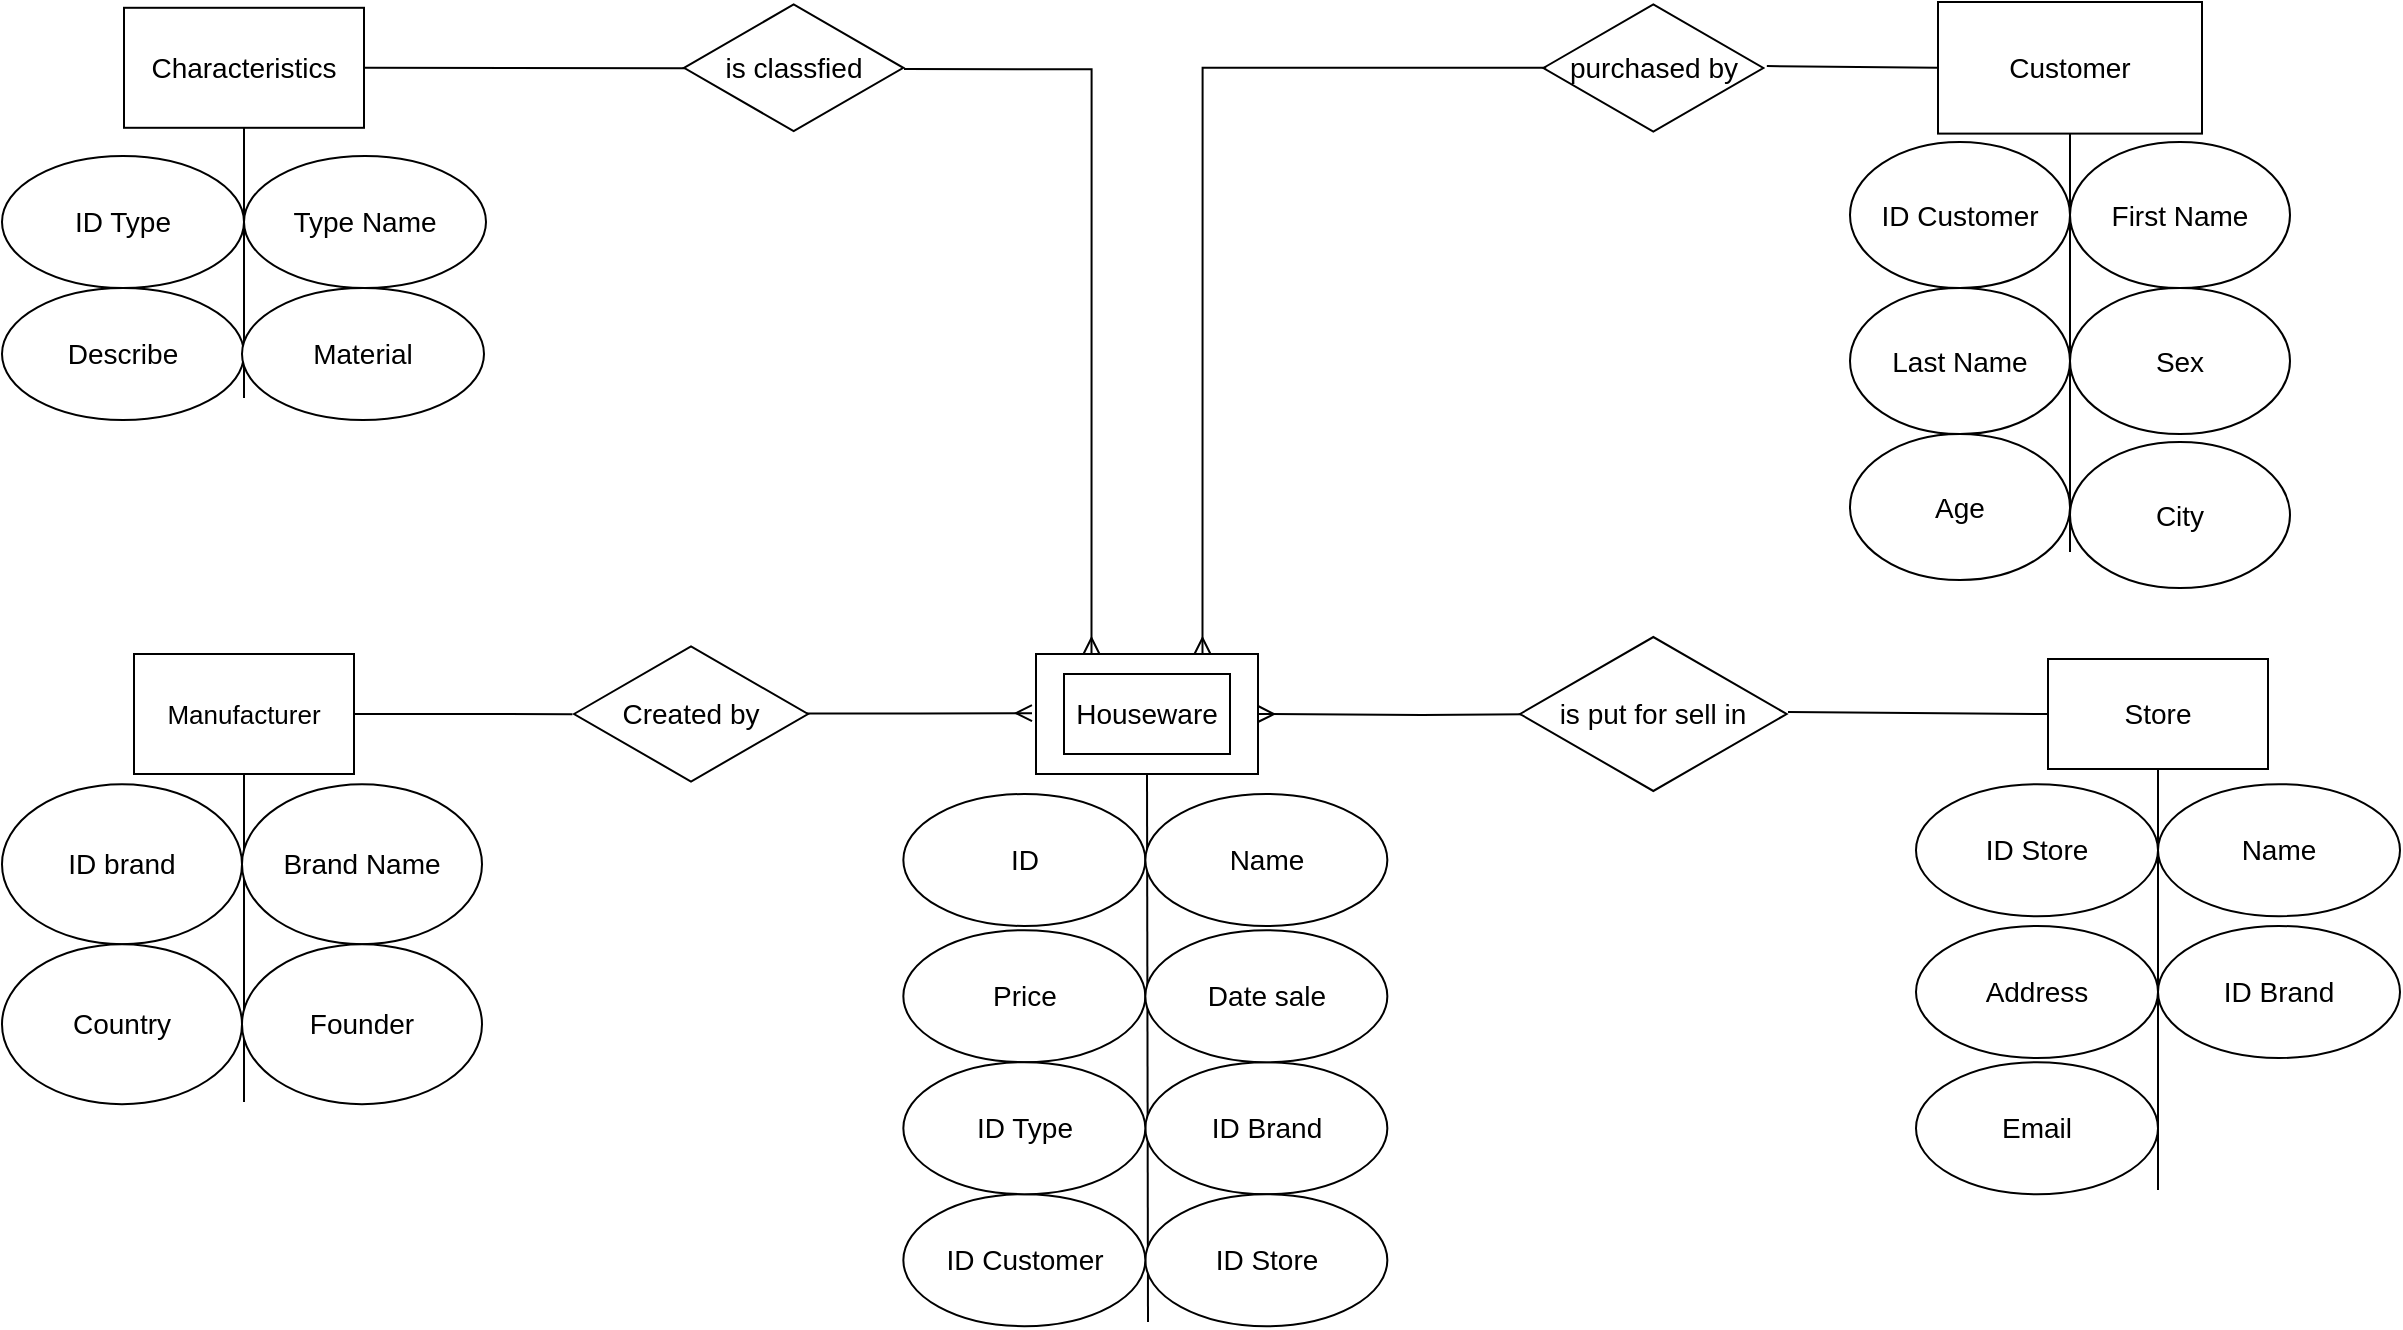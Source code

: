 <mxfile version="20.3.0" type="device"><diagram id="ItxTNayj-VIh7h5wCCFk" name="STUFF"><mxGraphModel dx="1239" dy="771" grid="1" gridSize="11" guides="1" tooltips="1" connect="1" arrows="1" fold="1" page="1" pageScale="1" pageWidth="1400" pageHeight="850" background="none" math="0" shadow="0"><root><mxCell id="0"/><mxCell id="1" parent="0"/><mxCell id="F19KpJCY8n-eLVy96JLF-1" value="" style="rounded=0;whiteSpace=wrap;html=1;gradientColor=none;fillColor=default;" parent="1" vertex="1"><mxGeometry x="649" y="425" width="111" height="60" as="geometry"/></mxCell><mxCell id="F19KpJCY8n-eLVy96JLF-2" value="Houseware" style="rounded=0;whiteSpace=wrap;html=1;fillColor=default;gradientColor=none;fontSize=14;" parent="1" vertex="1"><mxGeometry x="663" y="435" width="83" height="40" as="geometry"/></mxCell><mxCell id="F19KpJCY8n-eLVy96JLF-3" value="" style="endArrow=none;html=1;rounded=0;fontSize=14;entryX=0.5;entryY=1;entryDx=0;entryDy=0;" parent="1" target="F19KpJCY8n-eLVy96JLF-1" edge="1"><mxGeometry width="50" height="50" relative="1" as="geometry"><mxPoint x="705" y="759" as="sourcePoint"/><mxPoint x="704" y="517" as="targetPoint"/></mxGeometry></mxCell><mxCell id="F19KpJCY8n-eLVy96JLF-5" value="" style="edgeStyle=orthogonalEdgeStyle;fontSize=12;html=1;endArrow=ERmany;rounded=0;startArrow=none;entryX=0;entryY=0.5;entryDx=0;entryDy=0;exitX=0.993;exitY=0.497;exitDx=0;exitDy=0;exitPerimeter=0;" parent="1" source="F19KpJCY8n-eLVy96JLF-9" edge="1"><mxGeometry width="100" height="100" relative="1" as="geometry"><mxPoint x="462" y="455" as="sourcePoint"/><mxPoint x="647" y="454.58" as="targetPoint"/><Array as="points"/></mxGeometry></mxCell><mxCell id="F19KpJCY8n-eLVy96JLF-9" value="Created by" style="html=1;whiteSpace=wrap;aspect=fixed;shape=isoRectangle;rounded=0;fontSize=14;fillColor=default;gradientColor=none;" parent="1" vertex="1"><mxGeometry x="418" y="419.9" width="117" height="70.2" as="geometry"/></mxCell><mxCell id="F19KpJCY8n-eLVy96JLF-10" value="&lt;font style=&quot;font-size: 13px;&quot;&gt;Manufacturer&lt;/font&gt;" style="rounded=0;whiteSpace=wrap;html=1;fontSize=14;" parent="1" vertex="1"><mxGeometry x="198" y="425" width="110" height="60" as="geometry"/></mxCell><mxCell id="F19KpJCY8n-eLVy96JLF-14" value="" style="endArrow=none;html=1;rounded=0;fontSize=14;entryX=-0.007;entryY=0.501;entryDx=0;entryDy=0;entryPerimeter=0;exitX=1;exitY=0.5;exitDx=0;exitDy=0;" parent="1" source="F19KpJCY8n-eLVy96JLF-10" target="F19KpJCY8n-eLVy96JLF-9" edge="1"><mxGeometry width="50" height="50" relative="1" as="geometry"><mxPoint x="352" y="523" as="sourcePoint"/><mxPoint x="402" y="473" as="targetPoint"/></mxGeometry></mxCell><mxCell id="F19KpJCY8n-eLVy96JLF-15" value="" style="edgeStyle=orthogonalEdgeStyle;fontSize=12;html=1;endArrow=ERmany;rounded=0;startArrow=none;entryX=1;entryY=0.5;entryDx=0;entryDy=0;" parent="1" target="F19KpJCY8n-eLVy96JLF-1" edge="1"><mxGeometry width="100" height="100" relative="1" as="geometry"><mxPoint x="924" y="455" as="sourcePoint"/><mxPoint x="981.82" y="475.0" as="targetPoint"/><Array as="points"/></mxGeometry></mxCell><mxCell id="F19KpJCY8n-eLVy96JLF-16" value="is put for sell in" style="html=1;whiteSpace=wrap;aspect=fixed;shape=isoRectangle;rounded=0;fontSize=14;fillColor=default;gradientColor=none;" parent="1" vertex="1"><mxGeometry x="891" y="415" width="133.33" height="80" as="geometry"/></mxCell><mxCell id="F19KpJCY8n-eLVy96JLF-17" value="Store" style="rounded=0;whiteSpace=wrap;html=1;fontSize=14;fillColor=default;gradientColor=none;" parent="1" vertex="1"><mxGeometry x="1155" y="427.5" width="110" height="55" as="geometry"/></mxCell><mxCell id="F19KpJCY8n-eLVy96JLF-18" value="" style="endArrow=none;html=1;rounded=0;fontSize=14;exitX=1.005;exitY=0.488;exitDx=0;exitDy=0;exitPerimeter=0;entryX=0;entryY=0.5;entryDx=0;entryDy=0;" parent="1" source="F19KpJCY8n-eLVy96JLF-16" target="F19KpJCY8n-eLVy96JLF-17" edge="1"><mxGeometry width="50" height="50" relative="1" as="geometry"><mxPoint x="770" y="413" as="sourcePoint"/><mxPoint x="820" y="363" as="targetPoint"/></mxGeometry></mxCell><mxCell id="F19KpJCY8n-eLVy96JLF-19" value="" style="edgeStyle=orthogonalEdgeStyle;fontSize=12;html=1;endArrow=ERmany;rounded=0;startArrow=none;exitX=1.003;exitY=0.51;exitDx=0;exitDy=0;exitPerimeter=0;entryX=0.25;entryY=0;entryDx=0;entryDy=0;" parent="1" source="F19KpJCY8n-eLVy96JLF-20" target="F19KpJCY8n-eLVy96JLF-1" edge="1"><mxGeometry width="100" height="100" relative="1" as="geometry"><mxPoint x="583" y="110" as="sourcePoint"/><mxPoint x="704" y="363" as="targetPoint"/><Array as="points"><mxPoint x="677" y="133"/></Array></mxGeometry></mxCell><mxCell id="F19KpJCY8n-eLVy96JLF-20" value="is classfied" style="html=1;whiteSpace=wrap;aspect=fixed;shape=isoRectangle;rounded=0;fontSize=14;fillColor=default;gradientColor=none;" parent="1" vertex="1"><mxGeometry x="473" y="99" width="109.67" height="65.8" as="geometry"/></mxCell><mxCell id="F19KpJCY8n-eLVy96JLF-21" value="Characteristics" style="rounded=0;whiteSpace=wrap;html=1;fontSize=14;fillColor=default;gradientColor=none;" parent="1" vertex="1"><mxGeometry x="193" y="101.9" width="120" height="60" as="geometry"/></mxCell><mxCell id="F19KpJCY8n-eLVy96JLF-22" value="" style="endArrow=none;html=1;rounded=0;fontSize=14;exitX=1;exitY=0.5;exitDx=0;exitDy=0;entryX=0.004;entryY=0.504;entryDx=0;entryDy=0;entryPerimeter=0;" parent="1" source="F19KpJCY8n-eLVy96JLF-21" target="F19KpJCY8n-eLVy96JLF-20" edge="1"><mxGeometry width="50" height="50" relative="1" as="geometry"><mxPoint x="473" y="292" as="sourcePoint"/><mxPoint x="523" y="242" as="targetPoint"/></mxGeometry></mxCell><mxCell id="F19KpJCY8n-eLVy96JLF-25" value="&lt;div style=&quot;text-align: start;&quot;&gt;purchased by&lt;/div&gt;" style="html=1;whiteSpace=wrap;aspect=fixed;shape=isoRectangle;rounded=0;fontSize=14;fillColor=default;gradientColor=none;" parent="1" vertex="1"><mxGeometry x="902.67" y="99" width="109.99" height="66" as="geometry"/></mxCell><mxCell id="F19KpJCY8n-eLVy96JLF-27" value="Customer" style="rounded=0;whiteSpace=wrap;html=1;fontSize=14;fillColor=default;gradientColor=none;" parent="1" vertex="1"><mxGeometry x="1100" y="99" width="132" height="65.8" as="geometry"/></mxCell><mxCell id="F19KpJCY8n-eLVy96JLF-32" value="" style="endArrow=none;html=1;rounded=0;fontSize=14;entryX=0.5;entryY=1;entryDx=0;entryDy=0;" parent="1" target="F19KpJCY8n-eLVy96JLF-21" edge="1"><mxGeometry width="50" height="50" relative="1" as="geometry"><mxPoint x="253" y="297" as="sourcePoint"/><mxPoint x="732" y="374" as="targetPoint"/></mxGeometry></mxCell><mxCell id="F19KpJCY8n-eLVy96JLF-33" value="" style="endArrow=none;html=1;rounded=0;fontSize=14;exitX=0.5;exitY=1;exitDx=0;exitDy=0;" parent="1" source="F19KpJCY8n-eLVy96JLF-10" edge="1"><mxGeometry width="50" height="50" relative="1" as="geometry"><mxPoint x="462" y="512" as="sourcePoint"/><mxPoint x="253" y="649" as="targetPoint"/></mxGeometry></mxCell><mxCell id="F19KpJCY8n-eLVy96JLF-34" value="" style="endArrow=none;html=1;rounded=0;fontSize=14;entryX=0.5;entryY=1;entryDx=0;entryDy=0;" parent="1" target="F19KpJCY8n-eLVy96JLF-17" edge="1"><mxGeometry width="50" height="50" relative="1" as="geometry"><mxPoint x="1210" y="693" as="sourcePoint"/><mxPoint x="842" y="429" as="targetPoint"/></mxGeometry></mxCell><mxCell id="F19KpJCY8n-eLVy96JLF-35" value="" style="endArrow=none;html=1;rounded=0;fontSize=14;entryX=0.5;entryY=1;entryDx=0;entryDy=0;" parent="1" target="F19KpJCY8n-eLVy96JLF-27" edge="1"><mxGeometry width="50" height="50" relative="1" as="geometry"><mxPoint x="1166" y="374" as="sourcePoint"/><mxPoint x="831" y="297" as="targetPoint"/></mxGeometry></mxCell><mxCell id="F19KpJCY8n-eLVy96JLF-36" value="" style="edgeStyle=orthogonalEdgeStyle;fontSize=12;html=1;endArrow=ERmany;rounded=0;startArrow=none;exitX=0.013;exitY=0.498;exitDx=0;exitDy=0;exitPerimeter=0;entryX=0.75;entryY=0;entryDx=0;entryDy=0;" parent="1" source="F19KpJCY8n-eLVy96JLF-25" target="F19KpJCY8n-eLVy96JLF-1" edge="1"><mxGeometry width="100" height="100" relative="1" as="geometry"><mxPoint x="593.999" y="143.558" as="sourcePoint"/><mxPoint x="687.75" y="436" as="targetPoint"/><Array as="points"><mxPoint x="732" y="132"/></Array></mxGeometry></mxCell><mxCell id="F19KpJCY8n-eLVy96JLF-39" value="" style="endArrow=none;html=1;rounded=0;fontSize=14;entryX=1.016;entryY=0.485;entryDx=0;entryDy=0;entryPerimeter=0;exitX=0;exitY=0.5;exitDx=0;exitDy=0;" parent="1" source="F19KpJCY8n-eLVy96JLF-27" target="F19KpJCY8n-eLVy96JLF-25" edge="1"><mxGeometry width="50" height="50" relative="1" as="geometry"><mxPoint x="1001" y="292" as="sourcePoint"/><mxPoint x="1051" y="242" as="targetPoint"/></mxGeometry></mxCell><mxCell id="F19KpJCY8n-eLVy96JLF-40" value="ID brand" style="ellipse;whiteSpace=wrap;html=1;rounded=0;fontSize=14;fillColor=default;gradientColor=none;" parent="1" vertex="1"><mxGeometry x="132" y="490.1" width="120" height="80" as="geometry"/></mxCell><mxCell id="F19KpJCY8n-eLVy96JLF-41" value="Brand Name" style="ellipse;whiteSpace=wrap;html=1;rounded=0;fontSize=14;fillColor=default;gradientColor=none;" parent="1" vertex="1"><mxGeometry x="252" y="490.1" width="120" height="80" as="geometry"/></mxCell><mxCell id="F19KpJCY8n-eLVy96JLF-42" value="Founder" style="ellipse;whiteSpace=wrap;html=1;rounded=0;fontSize=14;fillColor=default;gradientColor=none;" parent="1" vertex="1"><mxGeometry x="252" y="570.1" width="120" height="80" as="geometry"/></mxCell><mxCell id="F19KpJCY8n-eLVy96JLF-43" value="Country" style="ellipse;whiteSpace=wrap;html=1;rounded=0;fontSize=14;fillColor=default;gradientColor=none;" parent="1" vertex="1"><mxGeometry x="132" y="570.1" width="120" height="80" as="geometry"/></mxCell><mxCell id="F19KpJCY8n-eLVy96JLF-44" value="ID Type" style="ellipse;whiteSpace=wrap;html=1;rounded=0;fontSize=14;fillColor=default;gradientColor=none;" parent="1" vertex="1"><mxGeometry x="132" y="176" width="121" height="66" as="geometry"/></mxCell><mxCell id="F19KpJCY8n-eLVy96JLF-45" value="Type Name" style="ellipse;whiteSpace=wrap;html=1;rounded=0;fontSize=14;fillColor=default;gradientColor=none;" parent="1" vertex="1"><mxGeometry x="253" y="176" width="121" height="66" as="geometry"/></mxCell><mxCell id="F19KpJCY8n-eLVy96JLF-46" value="Describe" style="ellipse;whiteSpace=wrap;html=1;rounded=0;fontSize=14;fillColor=default;gradientColor=none;" parent="1" vertex="1"><mxGeometry x="132" y="242" width="121" height="66" as="geometry"/></mxCell><mxCell id="F19KpJCY8n-eLVy96JLF-48" value="ID Customer" style="ellipse;whiteSpace=wrap;html=1;rounded=0;fontSize=14;fillColor=default;gradientColor=none;" parent="1" vertex="1"><mxGeometry x="1056" y="169" width="110" height="73" as="geometry"/></mxCell><mxCell id="F19KpJCY8n-eLVy96JLF-49" value="First Name" style="ellipse;whiteSpace=wrap;html=1;rounded=0;fontSize=14;fillColor=default;gradientColor=none;" parent="1" vertex="1"><mxGeometry x="1166" y="169" width="110" height="73" as="geometry"/></mxCell><mxCell id="F19KpJCY8n-eLVy96JLF-50" value="Last Name" style="ellipse;whiteSpace=wrap;html=1;rounded=0;fontSize=14;fillColor=default;gradientColor=none;" parent="1" vertex="1"><mxGeometry x="1056" y="242" width="110" height="73" as="geometry"/></mxCell><mxCell id="F19KpJCY8n-eLVy96JLF-51" value="Sex" style="ellipse;whiteSpace=wrap;html=1;rounded=0;fontSize=14;fillColor=default;gradientColor=none;" parent="1" vertex="1"><mxGeometry x="1166" y="242" width="110" height="73" as="geometry"/></mxCell><mxCell id="F19KpJCY8n-eLVy96JLF-52" value="Age" style="ellipse;whiteSpace=wrap;html=1;rounded=0;fontSize=14;fillColor=default;gradientColor=none;" parent="1" vertex="1"><mxGeometry x="1056" y="315" width="110" height="73" as="geometry"/></mxCell><mxCell id="F19KpJCY8n-eLVy96JLF-53" value="City" style="ellipse;whiteSpace=wrap;html=1;rounded=0;fontSize=14;fillColor=default;gradientColor=none;" parent="1" vertex="1"><mxGeometry x="1166" y="319" width="110" height="73" as="geometry"/></mxCell><mxCell id="F19KpJCY8n-eLVy96JLF-54" value="ID" style="ellipse;whiteSpace=wrap;html=1;rounded=0;fontSize=14;fillColor=default;gradientColor=none;" parent="1" vertex="1"><mxGeometry x="582.67" y="495" width="121" height="66" as="geometry"/></mxCell><mxCell id="F19KpJCY8n-eLVy96JLF-55" value="ID Brand" style="ellipse;whiteSpace=wrap;html=1;rounded=0;fontSize=14;fillColor=default;gradientColor=none;" parent="1" vertex="1"><mxGeometry x="703.67" y="629.1" width="121" height="66" as="geometry"/></mxCell><mxCell id="F19KpJCY8n-eLVy96JLF-56" value="Price" style="ellipse;whiteSpace=wrap;html=1;rounded=0;fontSize=14;fillColor=default;gradientColor=none;" parent="1" vertex="1"><mxGeometry x="582.67" y="563.1" width="121" height="66" as="geometry"/></mxCell><mxCell id="F19KpJCY8n-eLVy96JLF-57" value="ID Store" style="ellipse;whiteSpace=wrap;html=1;rounded=0;fontSize=14;fillColor=default;gradientColor=none;" parent="1" vertex="1"><mxGeometry x="703.67" y="695.1" width="121" height="66" as="geometry"/></mxCell><mxCell id="F19KpJCY8n-eLVy96JLF-58" value="ID Customer" style="ellipse;whiteSpace=wrap;html=1;rounded=0;fontSize=14;fillColor=default;gradientColor=none;" parent="1" vertex="1"><mxGeometry x="582.67" y="695.1" width="121" height="66" as="geometry"/></mxCell><mxCell id="F19KpJCY8n-eLVy96JLF-59" value="Name" style="ellipse;whiteSpace=wrap;html=1;rounded=0;fontSize=14;fillColor=default;gradientColor=none;" parent="1" vertex="1"><mxGeometry x="703.67" y="495" width="121" height="66" as="geometry"/></mxCell><mxCell id="F19KpJCY8n-eLVy96JLF-60" value="ID Store" style="ellipse;whiteSpace=wrap;html=1;rounded=0;fontSize=14;fillColor=default;gradientColor=none;" parent="1" vertex="1"><mxGeometry x="1089" y="490.1" width="121" height="66" as="geometry"/></mxCell><mxCell id="F19KpJCY8n-eLVy96JLF-61" value="Name" style="ellipse;whiteSpace=wrap;html=1;rounded=0;fontSize=14;fillColor=default;gradientColor=none;" parent="1" vertex="1"><mxGeometry x="1210" y="490.1" width="121" height="66" as="geometry"/></mxCell><mxCell id="F19KpJCY8n-eLVy96JLF-62" value="Address" style="ellipse;whiteSpace=wrap;html=1;rounded=0;fontSize=14;fillColor=default;gradientColor=none;" parent="1" vertex="1"><mxGeometry x="1089" y="561" width="121" height="66" as="geometry"/></mxCell><mxCell id="F19KpJCY8n-eLVy96JLF-63" value="ID Brand" style="ellipse;whiteSpace=wrap;html=1;rounded=0;fontSize=14;fillColor=default;gradientColor=none;" parent="1" vertex="1"><mxGeometry x="1210" y="561" width="121" height="66" as="geometry"/></mxCell><mxCell id="F19KpJCY8n-eLVy96JLF-64" value="Email" style="ellipse;whiteSpace=wrap;html=1;rounded=0;fontSize=14;fillColor=default;gradientColor=none;" parent="1" vertex="1"><mxGeometry x="1089" y="629.1" width="121" height="66" as="geometry"/></mxCell><mxCell id="F19KpJCY8n-eLVy96JLF-67" value="ID Type" style="ellipse;whiteSpace=wrap;html=1;rounded=0;fontSize=14;fillColor=default;gradientColor=none;" parent="1" vertex="1"><mxGeometry x="582.67" y="629.1" width="121" height="66" as="geometry"/></mxCell><mxCell id="F19KpJCY8n-eLVy96JLF-68" value="Date sale" style="ellipse;whiteSpace=wrap;html=1;rounded=0;fontSize=14;fillColor=default;gradientColor=none;" parent="1" vertex="1"><mxGeometry x="703.67" y="563.1" width="121" height="66" as="geometry"/></mxCell><mxCell id="F19KpJCY8n-eLVy96JLF-69" value="Material" style="ellipse;whiteSpace=wrap;html=1;rounded=0;fontSize=14;fillColor=default;gradientColor=none;" parent="1" vertex="1"><mxGeometry x="252" y="242" width="121" height="66" as="geometry"/></mxCell></root></mxGraphModel></diagram></mxfile>